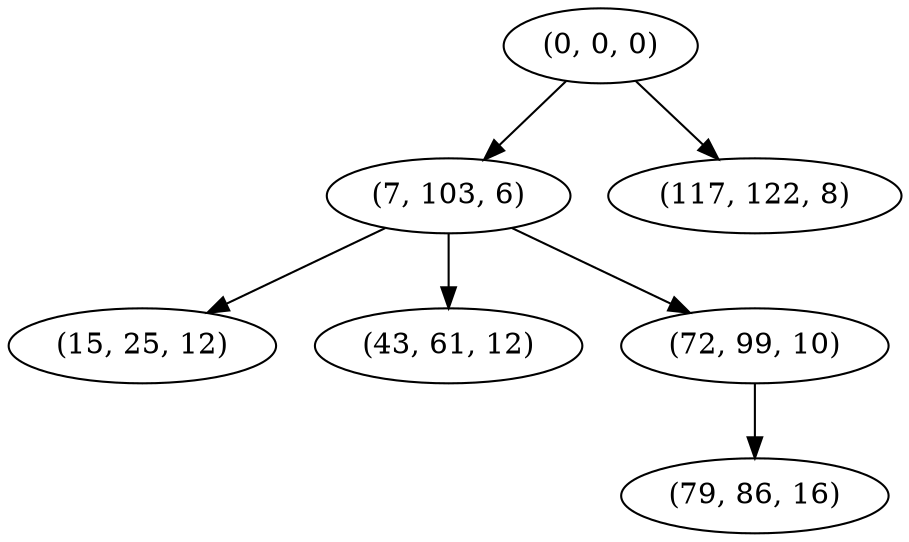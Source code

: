 digraph tree {
    "(0, 0, 0)";
    "(7, 103, 6)";
    "(15, 25, 12)";
    "(43, 61, 12)";
    "(72, 99, 10)";
    "(79, 86, 16)";
    "(117, 122, 8)";
    "(0, 0, 0)" -> "(7, 103, 6)";
    "(0, 0, 0)" -> "(117, 122, 8)";
    "(7, 103, 6)" -> "(15, 25, 12)";
    "(7, 103, 6)" -> "(43, 61, 12)";
    "(7, 103, 6)" -> "(72, 99, 10)";
    "(72, 99, 10)" -> "(79, 86, 16)";
}
